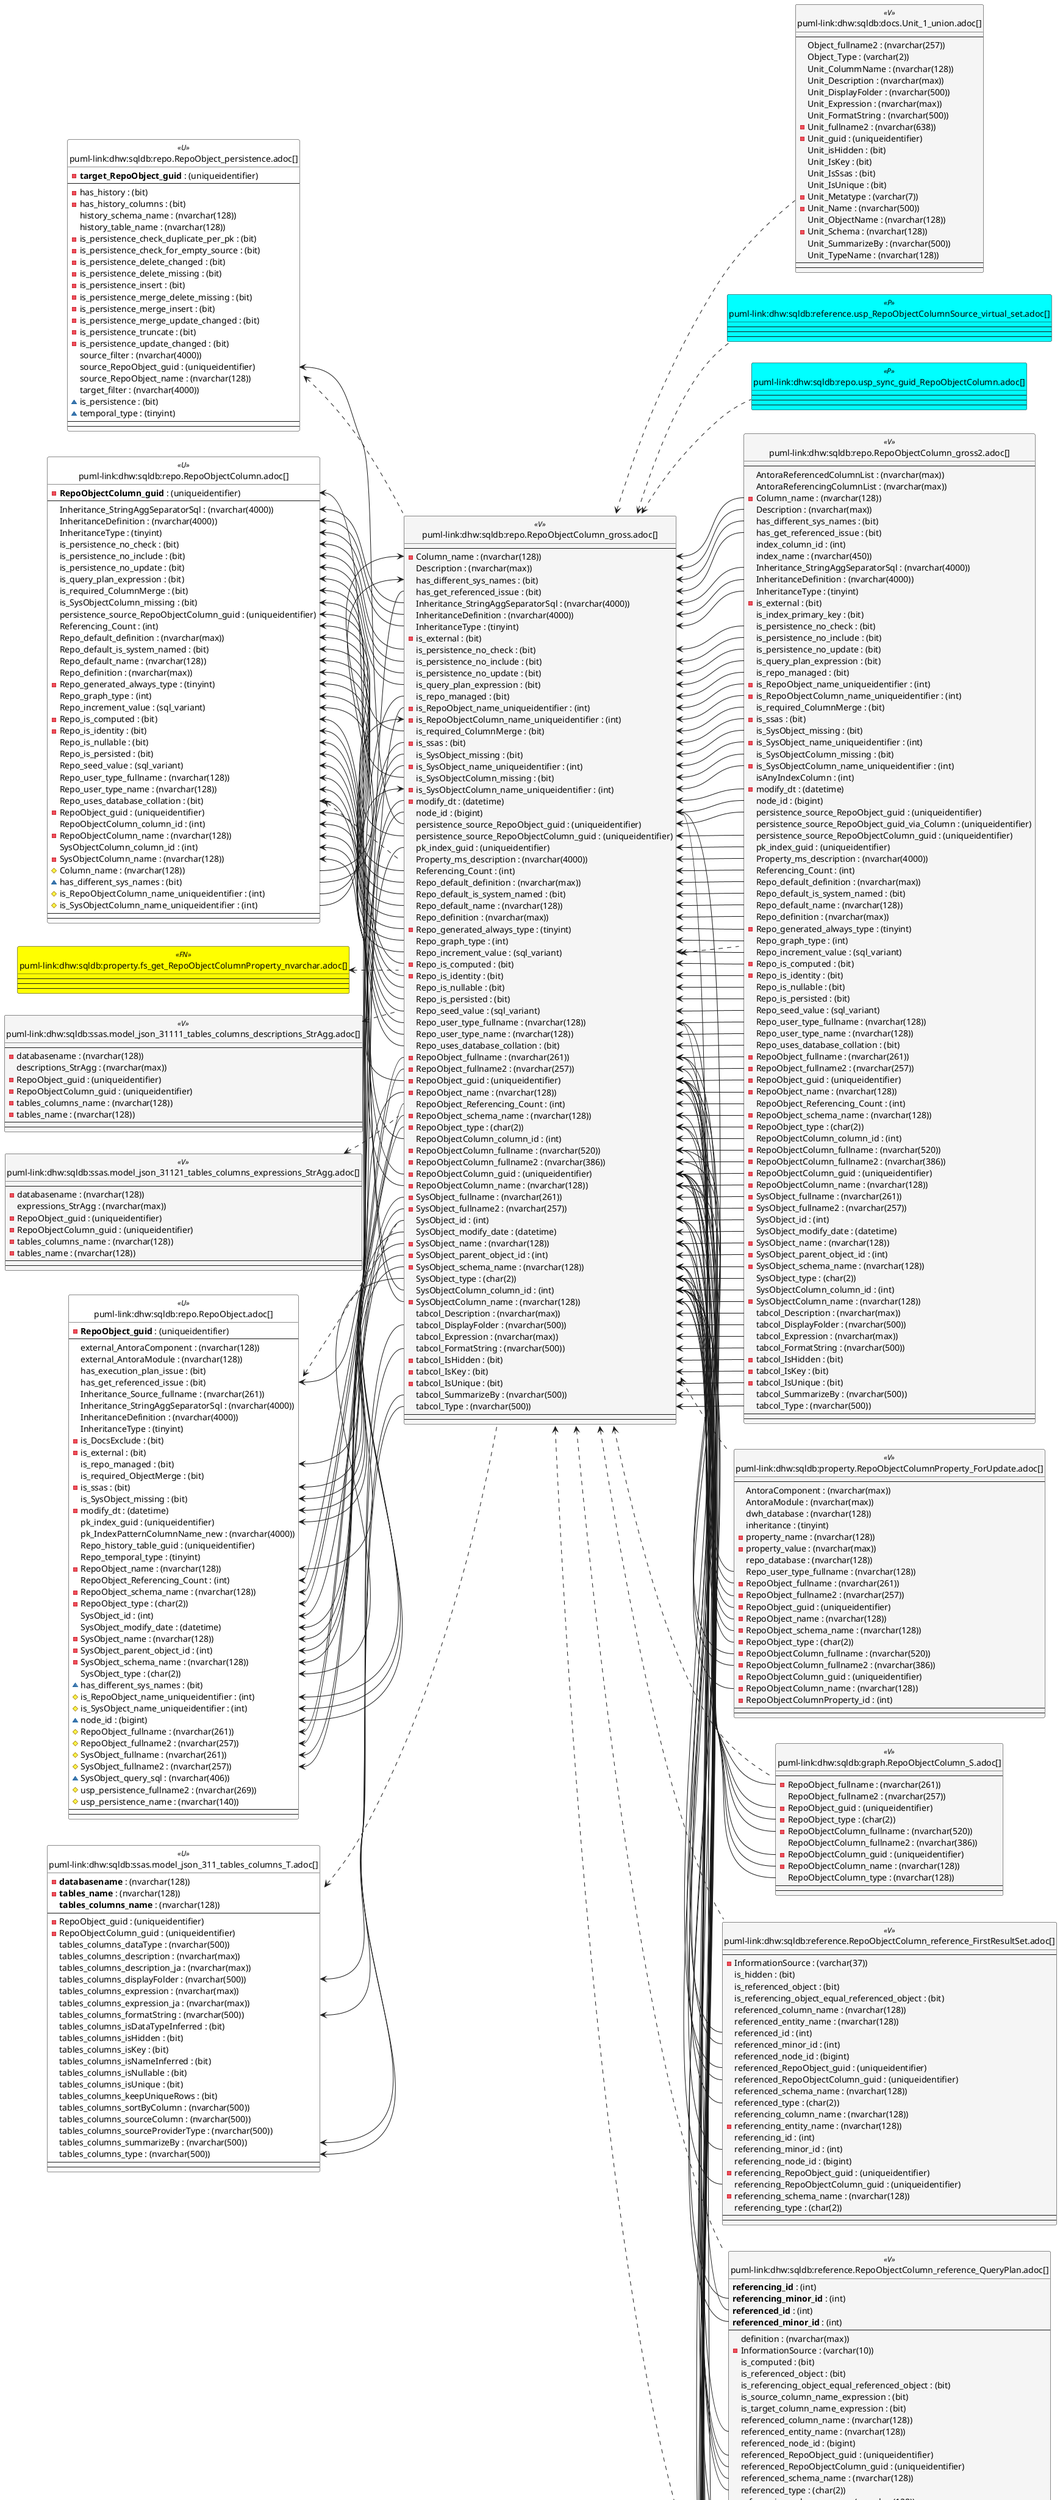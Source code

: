 @startuml
left to right direction
'top to bottom direction
hide circle
'avoide "." issues:
set namespaceSeparator none


skinparam class {
  BackgroundColor White
  BackgroundColor<<FN>> Yellow
  BackgroundColor<<FS>> Yellow
  BackgroundColor<<FT>> LightGray
  BackgroundColor<<IF>> Yellow
  BackgroundColor<<IS>> Yellow
  BackgroundColor<<P>> Aqua
  BackgroundColor<<PC>> Aqua
  BackgroundColor<<SN>> Yellow
  BackgroundColor<<SO>> SlateBlue
  BackgroundColor<<TF>> LightGray
  BackgroundColor<<TR>> Tomato
  BackgroundColor<<U>> White
  BackgroundColor<<V>> WhiteSmoke
  BackgroundColor<<X>> Aqua
  BackgroundColor<<external>> AliceBlue
}


entity "puml-link:dhw:sqldb:docs.Unit_1_union.adoc[]" as docs.Unit_1_union << V >> {
  --
  Object_fullname2 : (nvarchar(257))
  Object_Type : (varchar(2))
  Unit_ColummName : (nvarchar(128))
  Unit_Description : (nvarchar(max))
  Unit_DisplayFolder : (nvarchar(500))
  Unit_Expression : (nvarchar(max))
  Unit_FormatString : (nvarchar(500))
  - Unit_fullname2 : (nvarchar(638))
  - Unit_guid : (uniqueidentifier)
  Unit_isHidden : (bit)
  Unit_IsKey : (bit)
  Unit_IsSsas : (bit)
  Unit_IsUnique : (bit)
  - Unit_Metatype : (varchar(7))
  - Unit_Name : (nvarchar(500))
  Unit_ObjectName : (nvarchar(128))
  - Unit_Schema : (nvarchar(128))
  Unit_SummarizeBy : (nvarchar(500))
  Unit_TypeName : (nvarchar(128))
  --
  --
}

entity "puml-link:dhw:sqldb:graph.RepoObjectColumn_S.adoc[]" as graph.RepoObjectColumn_S << V >> {
  --
  - RepoObject_fullname : (nvarchar(261))
  RepoObject_fullname2 : (nvarchar(257))
  - RepoObject_guid : (uniqueidentifier)
  - RepoObject_type : (char(2))
  - RepoObjectColumn_fullname : (nvarchar(520))
  RepoObjectColumn_fullname2 : (nvarchar(386))
  - RepoObjectColumn_guid : (uniqueidentifier)
  - RepoObjectColumn_name : (nvarchar(128))
  RepoObjectColumn_type : (nvarchar(128))
  --
  --
}

entity "puml-link:dhw:sqldb:property.fs_get_RepoObjectColumnProperty_nvarchar.adoc[]" as property.fs_get_RepoObjectColumnProperty_nvarchar << FN >> {
  --
  --
  --
}

entity "puml-link:dhw:sqldb:property.RepoObjectColumnProperty_ForUpdate.adoc[]" as property.RepoObjectColumnProperty_ForUpdate << V >> {
  --
  AntoraComponent : (nvarchar(max))
  AntoraModule : (nvarchar(max))
  dwh_database : (nvarchar(128))
  inheritance : (tinyint)
  - property_name : (nvarchar(128))
  - property_value : (nvarchar(max))
  repo_database : (nvarchar(128))
  Repo_user_type_fullname : (nvarchar(128))
  - RepoObject_fullname : (nvarchar(261))
  - RepoObject_fullname2 : (nvarchar(257))
  - RepoObject_guid : (uniqueidentifier)
  - RepoObject_name : (nvarchar(128))
  - RepoObject_schema_name : (nvarchar(128))
  - RepoObject_type : (char(2))
  - RepoObjectColumn_fullname : (nvarchar(520))
  - RepoObjectColumn_fullname2 : (nvarchar(386))
  - RepoObjectColumn_guid : (uniqueidentifier)
  - RepoObjectColumn_name : (nvarchar(128))
  - RepoObjectColumnProperty_id : (int)
  --
  --
}

entity "puml-link:dhw:sqldb:reference.RepoObjectColumn_reference_FirstResultSet.adoc[]" as reference.RepoObjectColumn_reference_FirstResultSet << V >> {
  --
  - InformationSource : (varchar(37))
  is_hidden : (bit)
  is_referenced_object : (bit)
  is_referencing_object_equal_referenced_object : (bit)
  referenced_column_name : (nvarchar(128))
  referenced_entity_name : (nvarchar(128))
  referenced_id : (int)
  referenced_minor_id : (int)
  referenced_node_id : (bigint)
  referenced_RepoObject_guid : (uniqueidentifier)
  referenced_RepoObjectColumn_guid : (uniqueidentifier)
  referenced_schema_name : (nvarchar(128))
  referenced_type : (char(2))
  referencing_column_name : (nvarchar(128))
  - referencing_entity_name : (nvarchar(128))
  referencing_id : (int)
  referencing_minor_id : (int)
  referencing_node_id : (bigint)
  - referencing_RepoObject_guid : (uniqueidentifier)
  referencing_RepoObjectColumn_guid : (uniqueidentifier)
  - referencing_schema_name : (nvarchar(128))
  referencing_type : (char(2))
  --
  --
}

entity "puml-link:dhw:sqldb:reference.RepoObjectColumn_reference_QueryPlan.adoc[]" as reference.RepoObjectColumn_reference_QueryPlan << V >> {
  **referencing_id** : (int)
  **referencing_minor_id** : (int)
  **referenced_id** : (int)
  **referenced_minor_id** : (int)
  --
  definition : (nvarchar(max))
  - InformationSource : (varchar(10))
  is_computed : (bit)
  is_referenced_object : (bit)
  is_referencing_object_equal_referenced_object : (bit)
  is_source_column_name_expression : (bit)
  is_target_column_name_expression : (bit)
  referenced_column_name : (nvarchar(128))
  referenced_entity_name : (nvarchar(128))
  referenced_node_id : (bigint)
  referenced_RepoObject_guid : (uniqueidentifier)
  referenced_RepoObjectColumn_guid : (uniqueidentifier)
  referenced_schema_name : (nvarchar(128))
  referenced_type : (char(2))
  referencing_column_name : (nvarchar(128))
  - referencing_entity_name : (nvarchar(128))
  referencing_node_id : (bigint)
  - referencing_RepoObject_guid : (uniqueidentifier)
  referencing_RepoObjectColumn_guid : (uniqueidentifier)
  - referencing_schema_name : (nvarchar(128))
  referencing_type : (char(2))
  source_schema_name_quoted : (nvarchar(128))
  source_table_name_quoted : (nvarchar(128))
  --
  --
}

entity "puml-link:dhw:sqldb:reference.RepoObjectColumn_reference_virtual.adoc[]" as reference.RepoObjectColumn_reference_virtual << V >> {
  --
  definition : (nvarchar(max))
  - InformationSource : (varchar(34))
  is_computed : (bit)
  is_referenced_object : (bit)
  is_referencing_object_equal_referenced_object : (bit)
  - referenced_column_name : (nvarchar(128))
  - referenced_entity_name : (nvarchar(128))
  referenced_id : (int)
  referenced_minor_id : (int)
  referenced_node_id : (bigint)
  - referenced_RepoObject_guid : (uniqueidentifier)
  - referenced_RepoObjectColumn_guid : (uniqueidentifier)
  - referenced_schema_name : (nvarchar(128))
  referenced_type : (char(2))
  - referencing_column_name : (nvarchar(128))
  - referencing_entity_name : (nvarchar(128))
  referencing_id : (int)
  referencing_minor_id : (int)
  referencing_node_id : (bigint)
  - referencing_RepoObject_guid : (uniqueidentifier)
  - referencing_RepoObjectColumn_guid : (uniqueidentifier)
  - referencing_schema_name : (nvarchar(128))
  referencing_type : (char(2))
  --
  --
}

entity "puml-link:dhw:sqldb:reference.usp_RepoObjectColumnSource_virtual_set.adoc[]" as reference.usp_RepoObjectColumnSource_virtual_set << P >> {
  --
  --
  --
}

entity "puml-link:dhw:sqldb:repo.RepoObject.adoc[]" as repo.RepoObject << U >> {
  - **RepoObject_guid** : (uniqueidentifier)
  --
  external_AntoraComponent : (nvarchar(128))
  external_AntoraModule : (nvarchar(128))
  has_execution_plan_issue : (bit)
  has_get_referenced_issue : (bit)
  Inheritance_Source_fullname : (nvarchar(261))
  Inheritance_StringAggSeparatorSql : (nvarchar(4000))
  InheritanceDefinition : (nvarchar(4000))
  InheritanceType : (tinyint)
  - is_DocsExclude : (bit)
  - is_external : (bit)
  is_repo_managed : (bit)
  is_required_ObjectMerge : (bit)
  - is_ssas : (bit)
  is_SysObject_missing : (bit)
  - modify_dt : (datetime)
  pk_index_guid : (uniqueidentifier)
  pk_IndexPatternColumnName_new : (nvarchar(4000))
  Repo_history_table_guid : (uniqueidentifier)
  Repo_temporal_type : (tinyint)
  - RepoObject_name : (nvarchar(128))
  RepoObject_Referencing_Count : (int)
  - RepoObject_schema_name : (nvarchar(128))
  - RepoObject_type : (char(2))
  SysObject_id : (int)
  SysObject_modify_date : (datetime)
  - SysObject_name : (nvarchar(128))
  - SysObject_parent_object_id : (int)
  - SysObject_schema_name : (nvarchar(128))
  SysObject_type : (char(2))
  ~ has_different_sys_names : (bit)
  # is_RepoObject_name_uniqueidentifier : (int)
  # is_SysObject_name_uniqueidentifier : (int)
  ~ node_id : (bigint)
  # RepoObject_fullname : (nvarchar(261))
  # RepoObject_fullname2 : (nvarchar(257))
  # SysObject_fullname : (nvarchar(261))
  # SysObject_fullname2 : (nvarchar(257))
  ~ SysObject_query_sql : (nvarchar(406))
  # usp_persistence_fullname2 : (nvarchar(269))
  # usp_persistence_name : (nvarchar(140))
  --
  --
}

entity "puml-link:dhw:sqldb:repo.RepoObject_persistence.adoc[]" as repo.RepoObject_persistence << U >> {
  - **target_RepoObject_guid** : (uniqueidentifier)
  --
  - has_history : (bit)
  - has_history_columns : (bit)
  history_schema_name : (nvarchar(128))
  history_table_name : (nvarchar(128))
  - is_persistence_check_duplicate_per_pk : (bit)
  - is_persistence_check_for_empty_source : (bit)
  - is_persistence_delete_changed : (bit)
  - is_persistence_delete_missing : (bit)
  - is_persistence_insert : (bit)
  - is_persistence_merge_delete_missing : (bit)
  - is_persistence_merge_insert : (bit)
  - is_persistence_merge_update_changed : (bit)
  - is_persistence_truncate : (bit)
  - is_persistence_update_changed : (bit)
  source_filter : (nvarchar(4000))
  source_RepoObject_guid : (uniqueidentifier)
  source_RepoObject_name : (nvarchar(128))
  target_filter : (nvarchar(4000))
  ~ is_persistence : (bit)
  ~ temporal_type : (tinyint)
  --
  --
}

entity "puml-link:dhw:sqldb:repo.RepoObjectColumn.adoc[]" as repo.RepoObjectColumn << U >> {
  - **RepoObjectColumn_guid** : (uniqueidentifier)
  --
  Inheritance_StringAggSeparatorSql : (nvarchar(4000))
  InheritanceDefinition : (nvarchar(4000))
  InheritanceType : (tinyint)
  is_persistence_no_check : (bit)
  is_persistence_no_include : (bit)
  is_persistence_no_update : (bit)
  is_query_plan_expression : (bit)
  is_required_ColumnMerge : (bit)
  is_SysObjectColumn_missing : (bit)
  persistence_source_RepoObjectColumn_guid : (uniqueidentifier)
  Referencing_Count : (int)
  Repo_default_definition : (nvarchar(max))
  Repo_default_is_system_named : (bit)
  Repo_default_name : (nvarchar(128))
  Repo_definition : (nvarchar(max))
  - Repo_generated_always_type : (tinyint)
  Repo_graph_type : (int)
  Repo_increment_value : (sql_variant)
  - Repo_is_computed : (bit)
  - Repo_is_identity : (bit)
  Repo_is_nullable : (bit)
  Repo_is_persisted : (bit)
  Repo_seed_value : (sql_variant)
  Repo_user_type_fullname : (nvarchar(128))
  Repo_user_type_name : (nvarchar(128))
  Repo_uses_database_collation : (bit)
  - RepoObject_guid : (uniqueidentifier)
  RepoObjectColumn_column_id : (int)
  - RepoObjectColumn_name : (nvarchar(128))
  SysObjectColumn_column_id : (int)
  - SysObjectColumn_name : (nvarchar(128))
  # Column_name : (nvarchar(128))
  ~ has_different_sys_names : (bit)
  # is_RepoObjectColumn_name_uniqueidentifier : (int)
  # is_SysObjectColumn_name_uniqueidentifier : (int)
  --
  --
}

entity "puml-link:dhw:sqldb:repo.RepoObjectColumn_gross.adoc[]" as repo.RepoObjectColumn_gross << V >> {
  --
  - Column_name : (nvarchar(128))
  Description : (nvarchar(max))
  has_different_sys_names : (bit)
  has_get_referenced_issue : (bit)
  Inheritance_StringAggSeparatorSql : (nvarchar(4000))
  InheritanceDefinition : (nvarchar(4000))
  InheritanceType : (tinyint)
  - is_external : (bit)
  is_persistence_no_check : (bit)
  is_persistence_no_include : (bit)
  is_persistence_no_update : (bit)
  is_query_plan_expression : (bit)
  is_repo_managed : (bit)
  - is_RepoObject_name_uniqueidentifier : (int)
  - is_RepoObjectColumn_name_uniqueidentifier : (int)
  is_required_ColumnMerge : (bit)
  - is_ssas : (bit)
  is_SysObject_missing : (bit)
  - is_SysObject_name_uniqueidentifier : (int)
  is_SysObjectColumn_missing : (bit)
  - is_SysObjectColumn_name_uniqueidentifier : (int)
  - modify_dt : (datetime)
  node_id : (bigint)
  persistence_source_RepoObject_guid : (uniqueidentifier)
  persistence_source_RepoObjectColumn_guid : (uniqueidentifier)
  pk_index_guid : (uniqueidentifier)
  Property_ms_description : (nvarchar(4000))
  Referencing_Count : (int)
  Repo_default_definition : (nvarchar(max))
  Repo_default_is_system_named : (bit)
  Repo_default_name : (nvarchar(128))
  Repo_definition : (nvarchar(max))
  - Repo_generated_always_type : (tinyint)
  Repo_graph_type : (int)
  Repo_increment_value : (sql_variant)
  - Repo_is_computed : (bit)
  - Repo_is_identity : (bit)
  Repo_is_nullable : (bit)
  Repo_is_persisted : (bit)
  Repo_seed_value : (sql_variant)
  Repo_user_type_fullname : (nvarchar(128))
  Repo_user_type_name : (nvarchar(128))
  Repo_uses_database_collation : (bit)
  - RepoObject_fullname : (nvarchar(261))
  - RepoObject_fullname2 : (nvarchar(257))
  - RepoObject_guid : (uniqueidentifier)
  - RepoObject_name : (nvarchar(128))
  RepoObject_Referencing_Count : (int)
  - RepoObject_schema_name : (nvarchar(128))
  - RepoObject_type : (char(2))
  RepoObjectColumn_column_id : (int)
  - RepoObjectColumn_fullname : (nvarchar(520))
  - RepoObjectColumn_fullname2 : (nvarchar(386))
  - RepoObjectColumn_guid : (uniqueidentifier)
  - RepoObjectColumn_name : (nvarchar(128))
  - SysObject_fullname : (nvarchar(261))
  - SysObject_fullname2 : (nvarchar(257))
  SysObject_id : (int)
  SysObject_modify_date : (datetime)
  - SysObject_name : (nvarchar(128))
  - SysObject_parent_object_id : (int)
  - SysObject_schema_name : (nvarchar(128))
  SysObject_type : (char(2))
  SysObjectColumn_column_id : (int)
  - SysObjectColumn_name : (nvarchar(128))
  tabcol_Description : (nvarchar(max))
  tabcol_DisplayFolder : (nvarchar(500))
  tabcol_Expression : (nvarchar(max))
  tabcol_FormatString : (nvarchar(500))
  - tabcol_IsHidden : (bit)
  - tabcol_IsKey : (bit)
  - tabcol_IsUnique : (bit)
  tabcol_SummarizeBy : (nvarchar(500))
  tabcol_Type : (nvarchar(500))
  --
  --
}

entity "puml-link:dhw:sqldb:repo.RepoObjectColumn_gross2.adoc[]" as repo.RepoObjectColumn_gross2 << V >> {
  --
  AntoraReferencedColumnList : (nvarchar(max))
  AntoraReferencingColumnList : (nvarchar(max))
  - Column_name : (nvarchar(128))
  Description : (nvarchar(max))
  has_different_sys_names : (bit)
  has_get_referenced_issue : (bit)
  index_column_id : (int)
  index_name : (nvarchar(450))
  Inheritance_StringAggSeparatorSql : (nvarchar(4000))
  InheritanceDefinition : (nvarchar(4000))
  InheritanceType : (tinyint)
  - is_external : (bit)
  is_index_primary_key : (bit)
  is_persistence_no_check : (bit)
  is_persistence_no_include : (bit)
  is_persistence_no_update : (bit)
  is_query_plan_expression : (bit)
  is_repo_managed : (bit)
  - is_RepoObject_name_uniqueidentifier : (int)
  - is_RepoObjectColumn_name_uniqueidentifier : (int)
  is_required_ColumnMerge : (bit)
  - is_ssas : (bit)
  is_SysObject_missing : (bit)
  - is_SysObject_name_uniqueidentifier : (int)
  is_SysObjectColumn_missing : (bit)
  - is_SysObjectColumn_name_uniqueidentifier : (int)
  isAnyIndexColumn : (int)
  - modify_dt : (datetime)
  node_id : (bigint)
  persistence_source_RepoObject_guid : (uniqueidentifier)
  persistence_source_RepoObject_guid_via_Column : (uniqueidentifier)
  persistence_source_RepoObjectColumn_guid : (uniqueidentifier)
  pk_index_guid : (uniqueidentifier)
  Property_ms_description : (nvarchar(4000))
  Referencing_Count : (int)
  Repo_default_definition : (nvarchar(max))
  Repo_default_is_system_named : (bit)
  Repo_default_name : (nvarchar(128))
  Repo_definition : (nvarchar(max))
  - Repo_generated_always_type : (tinyint)
  Repo_graph_type : (int)
  Repo_increment_value : (sql_variant)
  - Repo_is_computed : (bit)
  - Repo_is_identity : (bit)
  Repo_is_nullable : (bit)
  Repo_is_persisted : (bit)
  Repo_seed_value : (sql_variant)
  Repo_user_type_fullname : (nvarchar(128))
  Repo_user_type_name : (nvarchar(128))
  Repo_uses_database_collation : (bit)
  - RepoObject_fullname : (nvarchar(261))
  - RepoObject_fullname2 : (nvarchar(257))
  - RepoObject_guid : (uniqueidentifier)
  - RepoObject_name : (nvarchar(128))
  RepoObject_Referencing_Count : (int)
  - RepoObject_schema_name : (nvarchar(128))
  - RepoObject_type : (char(2))
  RepoObjectColumn_column_id : (int)
  - RepoObjectColumn_fullname : (nvarchar(520))
  - RepoObjectColumn_fullname2 : (nvarchar(386))
  - RepoObjectColumn_guid : (uniqueidentifier)
  - RepoObjectColumn_name : (nvarchar(128))
  - SysObject_fullname : (nvarchar(261))
  - SysObject_fullname2 : (nvarchar(257))
  SysObject_id : (int)
  SysObject_modify_date : (datetime)
  - SysObject_name : (nvarchar(128))
  - SysObject_parent_object_id : (int)
  - SysObject_schema_name : (nvarchar(128))
  SysObject_type : (char(2))
  SysObjectColumn_column_id : (int)
  - SysObjectColumn_name : (nvarchar(128))
  tabcol_Description : (nvarchar(max))
  tabcol_DisplayFolder : (nvarchar(500))
  tabcol_Expression : (nvarchar(max))
  tabcol_FormatString : (nvarchar(500))
  - tabcol_IsHidden : (bit)
  - tabcol_IsKey : (bit)
  - tabcol_IsUnique : (bit)
  tabcol_SummarizeBy : (nvarchar(500))
  tabcol_Type : (nvarchar(500))
  --
  --
}

entity "puml-link:dhw:sqldb:repo.usp_sync_guid_RepoObjectColumn.adoc[]" as repo.usp_sync_guid_RepoObjectColumn << P >> {
  --
  --
  --
}

entity "puml-link:dhw:sqldb:ssas.model_json_311_tables_columns_T.adoc[]" as ssas.model_json_311_tables_columns_T << U >> {
  - **databasename** : (nvarchar(128))
  - **tables_name** : (nvarchar(128))
  **tables_columns_name** : (nvarchar(128))
  --
  - RepoObject_guid : (uniqueidentifier)
  - RepoObjectColumn_guid : (uniqueidentifier)
  tables_columns_dataType : (nvarchar(500))
  tables_columns_description : (nvarchar(max))
  tables_columns_description_ja : (nvarchar(max))
  tables_columns_displayFolder : (nvarchar(500))
  tables_columns_expression : (nvarchar(max))
  tables_columns_expression_ja : (nvarchar(max))
  tables_columns_formatString : (nvarchar(500))
  tables_columns_isDataTypeInferred : (bit)
  tables_columns_isHidden : (bit)
  tables_columns_isKey : (bit)
  tables_columns_isNameInferred : (bit)
  tables_columns_isNullable : (bit)
  tables_columns_isUnique : (bit)
  tables_columns_keepUniqueRows : (bit)
  tables_columns_sortByColumn : (nvarchar(500))
  tables_columns_sourceColumn : (nvarchar(500))
  tables_columns_sourceProviderType : (nvarchar(500))
  tables_columns_summarizeBy : (nvarchar(500))
  tables_columns_type : (nvarchar(500))
  --
  --
}

entity "puml-link:dhw:sqldb:ssas.model_json_31111_tables_columns_descriptions_StrAgg.adoc[]" as ssas.model_json_31111_tables_columns_descriptions_StrAgg << V >> {
  --
  - databasename : (nvarchar(128))
  descriptions_StrAgg : (nvarchar(max))
  - RepoObject_guid : (uniqueidentifier)
  - RepoObjectColumn_guid : (uniqueidentifier)
  - tables_columns_name : (nvarchar(128))
  - tables_name : (nvarchar(128))
  --
  --
}

entity "puml-link:dhw:sqldb:ssas.model_json_31121_tables_columns_expressions_StrAgg.adoc[]" as ssas.model_json_31121_tables_columns_expressions_StrAgg << V >> {
  --
  - databasename : (nvarchar(128))
  expressions_StrAgg : (nvarchar(max))
  - RepoObject_guid : (uniqueidentifier)
  - RepoObjectColumn_guid : (uniqueidentifier)
  - tables_columns_name : (nvarchar(128))
  - tables_name : (nvarchar(128))
  --
  --
}

property.fs_get_RepoObjectColumnProperty_nvarchar <.. repo.RepoObjectColumn_gross
repo.RepoObject <.. repo.RepoObjectColumn_gross
repo.RepoObject_persistence <.. repo.RepoObjectColumn_gross
repo.RepoObjectColumn <.. repo.RepoObjectColumn_gross
repo.RepoObjectColumn_gross <.. reference.RepoObjectColumn_reference_FirstResultSet
repo.RepoObjectColumn_gross <.. reference.RepoObjectColumn_reference_QueryPlan
repo.RepoObjectColumn_gross <.. repo.usp_sync_guid_RepoObjectColumn
repo.RepoObjectColumn_gross <.. graph.RepoObjectColumn_S
repo.RepoObjectColumn_gross <.. property.RepoObjectColumnProperty_ForUpdate
repo.RepoObjectColumn_gross <.. reference.RepoObjectColumn_reference_virtual
repo.RepoObjectColumn_gross <.. reference.usp_RepoObjectColumnSource_virtual_set
repo.RepoObjectColumn_gross <.. repo.RepoObjectColumn_gross2
repo.RepoObjectColumn_gross <.. docs.Unit_1_union
ssas.model_json_311_tables_columns_T <.. repo.RepoObjectColumn_gross
ssas.model_json_31111_tables_columns_descriptions_StrAgg <.. repo.RepoObjectColumn_gross
ssas.model_json_31121_tables_columns_expressions_StrAgg <.. repo.RepoObjectColumn_gross
"repo.RepoObject::has_get_referenced_issue" <-- "repo.RepoObjectColumn_gross::has_get_referenced_issue"
"repo.RepoObject::is_repo_managed" <-- "repo.RepoObjectColumn_gross::is_repo_managed"
"repo.RepoObject::is_RepoObject_name_uniqueidentifier" <-- "repo.RepoObjectColumn_gross::is_RepoObject_name_uniqueidentifier"
"repo.RepoObject::is_ssas" <-- "repo.RepoObjectColumn_gross::is_ssas"
"repo.RepoObject::is_SysObject_missing" <-- "repo.RepoObjectColumn_gross::is_SysObject_missing"
"repo.RepoObject::is_SysObject_name_uniqueidentifier" <-- "repo.RepoObjectColumn_gross::is_SysObject_name_uniqueidentifier"
"repo.RepoObject::modify_dt" <-- "repo.RepoObjectColumn_gross::modify_dt"
"repo.RepoObject::node_id" <-- "repo.RepoObjectColumn_gross::node_id"
"repo.RepoObject::pk_index_guid" <-- "repo.RepoObjectColumn_gross::pk_index_guid"
"repo.RepoObject::RepoObject_fullname" <-- "repo.RepoObjectColumn_gross::RepoObject_fullname"
"repo.RepoObject::RepoObject_fullname2" <-- "repo.RepoObjectColumn_gross::RepoObject_fullname2"
"repo.RepoObject::RepoObject_name" <-- "repo.RepoObjectColumn_gross::RepoObject_name"
"repo.RepoObject::RepoObject_Referencing_Count" <-- "repo.RepoObjectColumn_gross::RepoObject_Referencing_Count"
"repo.RepoObject::RepoObject_schema_name" <-- "repo.RepoObjectColumn_gross::RepoObject_schema_name"
"repo.RepoObject::RepoObject_type" <-- "repo.RepoObjectColumn_gross::RepoObject_type"
"repo.RepoObject::SysObject_fullname" <-- "repo.RepoObjectColumn_gross::SysObject_fullname"
"repo.RepoObject::SysObject_fullname2" <-- "repo.RepoObjectColumn_gross::SysObject_fullname2"
"repo.RepoObject::SysObject_id" <-- "repo.RepoObjectColumn_gross::SysObject_id"
"repo.RepoObject::SysObject_modify_date" <-- "repo.RepoObjectColumn_gross::SysObject_modify_date"
"repo.RepoObject::SysObject_name" <-- "repo.RepoObjectColumn_gross::SysObject_name"
"repo.RepoObject::SysObject_parent_object_id" <-- "repo.RepoObjectColumn_gross::SysObject_parent_object_id"
"repo.RepoObject::SysObject_schema_name" <-- "repo.RepoObjectColumn_gross::SysObject_schema_name"
"repo.RepoObject::SysObject_type" <-- "repo.RepoObjectColumn_gross::SysObject_type"
"repo.RepoObject_persistence::source_RepoObject_guid" <-- "repo.RepoObjectColumn_gross::persistence_source_RepoObject_guid"
"repo.RepoObjectColumn::Column_name" <-- "repo.RepoObjectColumn_gross::Column_name"
"repo.RepoObjectColumn::has_different_sys_names" <-- "repo.RepoObjectColumn_gross::has_different_sys_names"
"repo.RepoObjectColumn::Inheritance_StringAggSeparatorSql" <-- "repo.RepoObjectColumn_gross::Inheritance_StringAggSeparatorSql"
"repo.RepoObjectColumn::InheritanceDefinition" <-- "repo.RepoObjectColumn_gross::InheritanceDefinition"
"repo.RepoObjectColumn::InheritanceType" <-- "repo.RepoObjectColumn_gross::InheritanceType"
"repo.RepoObjectColumn::is_persistence_no_check" <-- "repo.RepoObjectColumn_gross::is_persistence_no_check"
"repo.RepoObjectColumn::is_persistence_no_include" <-- "repo.RepoObjectColumn_gross::is_persistence_no_include"
"repo.RepoObjectColumn::is_persistence_no_update" <-- "repo.RepoObjectColumn_gross::is_persistence_no_update"
"repo.RepoObjectColumn::is_query_plan_expression" <-- "repo.RepoObjectColumn_gross::is_query_plan_expression"
"repo.RepoObjectColumn::is_RepoObjectColumn_name_uniqueidentifier" <-- "repo.RepoObjectColumn_gross::is_RepoObjectColumn_name_uniqueidentifier"
"repo.RepoObjectColumn::is_required_ColumnMerge" <-- "repo.RepoObjectColumn_gross::is_required_ColumnMerge"
"repo.RepoObjectColumn::is_SysObjectColumn_missing" <-- "repo.RepoObjectColumn_gross::is_SysObjectColumn_missing"
"repo.RepoObjectColumn::is_SysObjectColumn_name_uniqueidentifier" <-- "repo.RepoObjectColumn_gross::is_SysObjectColumn_name_uniqueidentifier"
"repo.RepoObjectColumn::persistence_source_RepoObjectColumn_guid" <-- "repo.RepoObjectColumn_gross::persistence_source_RepoObjectColumn_guid"
"repo.RepoObjectColumn::Referencing_Count" <-- "repo.RepoObjectColumn_gross::Referencing_Count"
"repo.RepoObjectColumn::Repo_default_definition" <-- "repo.RepoObjectColumn_gross::Repo_default_definition"
"repo.RepoObjectColumn::Repo_default_is_system_named" <-- "repo.RepoObjectColumn_gross::Repo_default_is_system_named"
"repo.RepoObjectColumn::Repo_default_name" <-- "repo.RepoObjectColumn_gross::Repo_default_name"
"repo.RepoObjectColumn::Repo_definition" <-- "repo.RepoObjectColumn_gross::Repo_definition"
"repo.RepoObjectColumn::Repo_generated_always_type" <-- "repo.RepoObjectColumn_gross::Repo_generated_always_type"
"repo.RepoObjectColumn::Repo_graph_type" <-- "repo.RepoObjectColumn_gross::Repo_graph_type"
"repo.RepoObjectColumn::Repo_increment_value" <-- "repo.RepoObjectColumn_gross::Repo_increment_value"
"repo.RepoObjectColumn::Repo_is_computed" <-- "repo.RepoObjectColumn_gross::Repo_is_computed"
"repo.RepoObjectColumn::Repo_is_identity" <-- "repo.RepoObjectColumn_gross::Repo_is_identity"
"repo.RepoObjectColumn::Repo_is_nullable" <-- "repo.RepoObjectColumn_gross::Repo_is_nullable"
"repo.RepoObjectColumn::Repo_is_persisted" <-- "repo.RepoObjectColumn_gross::Repo_is_persisted"
"repo.RepoObjectColumn::Repo_seed_value" <-- "repo.RepoObjectColumn_gross::Repo_seed_value"
"repo.RepoObjectColumn::Repo_user_type_fullname" <-- "repo.RepoObjectColumn_gross::Repo_user_type_fullname"
"repo.RepoObjectColumn::Repo_user_type_name" <-- "repo.RepoObjectColumn_gross::Repo_user_type_name"
"repo.RepoObjectColumn::Repo_uses_database_collation" <-- "repo.RepoObjectColumn_gross::Repo_uses_database_collation"
"repo.RepoObjectColumn::RepoObject_guid" <-- "repo.RepoObjectColumn_gross::RepoObject_guid"
"repo.RepoObjectColumn::RepoObjectColumn_column_id" <-- "repo.RepoObjectColumn_gross::RepoObjectColumn_column_id"
"repo.RepoObjectColumn::RepoObjectColumn_guid" <-- "repo.RepoObjectColumn_gross::RepoObjectColumn_guid"
"repo.RepoObjectColumn::RepoObjectColumn_name" <-- "repo.RepoObjectColumn_gross::RepoObjectColumn_name"
"repo.RepoObjectColumn::SysObjectColumn_column_id" <-- "repo.RepoObjectColumn_gross::SysObjectColumn_column_id"
"repo.RepoObjectColumn::SysObjectColumn_name" <-- "repo.RepoObjectColumn_gross::SysObjectColumn_name"
"repo.RepoObjectColumn_gross::Column_name" <-- "repo.RepoObjectColumn_gross2::Column_name"
"repo.RepoObjectColumn_gross::Description" <-- "repo.RepoObjectColumn_gross2::Description"
"repo.RepoObjectColumn_gross::has_different_sys_names" <-- "repo.RepoObjectColumn_gross2::has_different_sys_names"
"repo.RepoObjectColumn_gross::has_get_referenced_issue" <-- "repo.RepoObjectColumn_gross2::has_get_referenced_issue"
"repo.RepoObjectColumn_gross::Inheritance_StringAggSeparatorSql" <-- "repo.RepoObjectColumn_gross2::Inheritance_StringAggSeparatorSql"
"repo.RepoObjectColumn_gross::InheritanceDefinition" <-- "repo.RepoObjectColumn_gross2::InheritanceDefinition"
"repo.RepoObjectColumn_gross::InheritanceType" <-- "repo.RepoObjectColumn_gross2::InheritanceType"
"repo.RepoObjectColumn_gross::is_persistence_no_check" <-- "repo.RepoObjectColumn_gross2::is_persistence_no_check"
"repo.RepoObjectColumn_gross::is_persistence_no_include" <-- "repo.RepoObjectColumn_gross2::is_persistence_no_include"
"repo.RepoObjectColumn_gross::is_persistence_no_update" <-- "repo.RepoObjectColumn_gross2::is_persistence_no_update"
"repo.RepoObjectColumn_gross::is_query_plan_expression" <-- "repo.RepoObjectColumn_gross2::is_query_plan_expression"
"repo.RepoObjectColumn_gross::is_repo_managed" <-- "repo.RepoObjectColumn_gross2::is_repo_managed"
"repo.RepoObjectColumn_gross::is_RepoObject_name_uniqueidentifier" <-- "repo.RepoObjectColumn_gross2::is_RepoObject_name_uniqueidentifier"
"repo.RepoObjectColumn_gross::is_RepoObjectColumn_name_uniqueidentifier" <-- "repo.RepoObjectColumn_gross2::is_RepoObjectColumn_name_uniqueidentifier"
"repo.RepoObjectColumn_gross::is_required_ColumnMerge" <-- "repo.RepoObjectColumn_gross2::is_required_ColumnMerge"
"repo.RepoObjectColumn_gross::is_ssas" <-- "repo.RepoObjectColumn_gross2::is_ssas"
"repo.RepoObjectColumn_gross::is_SysObject_missing" <-- "repo.RepoObjectColumn_gross2::is_SysObject_missing"
"repo.RepoObjectColumn_gross::is_SysObject_name_uniqueidentifier" <-- "repo.RepoObjectColumn_gross2::is_SysObject_name_uniqueidentifier"
"repo.RepoObjectColumn_gross::is_SysObjectColumn_missing" <-- "repo.RepoObjectColumn_gross2::is_SysObjectColumn_missing"
"repo.RepoObjectColumn_gross::is_SysObjectColumn_name_uniqueidentifier" <-- "repo.RepoObjectColumn_gross2::is_SysObjectColumn_name_uniqueidentifier"
"repo.RepoObjectColumn_gross::modify_dt" <-- "repo.RepoObjectColumn_gross2::modify_dt"
"repo.RepoObjectColumn_gross::node_id" <-- "reference.RepoObjectColumn_reference_virtual::referencing_node_id"
"repo.RepoObjectColumn_gross::node_id" <-- "reference.RepoObjectColumn_reference_virtual::referenced_node_id"
"repo.RepoObjectColumn_gross::node_id" <-- "repo.RepoObjectColumn_gross2::node_id"
"repo.RepoObjectColumn_gross::persistence_source_RepoObject_guid" <-- "repo.RepoObjectColumn_gross2::persistence_source_RepoObject_guid"
"repo.RepoObjectColumn_gross::persistence_source_RepoObjectColumn_guid" <-- "repo.RepoObjectColumn_gross2::persistence_source_RepoObjectColumn_guid"
"repo.RepoObjectColumn_gross::pk_index_guid" <-- "repo.RepoObjectColumn_gross2::pk_index_guid"
"repo.RepoObjectColumn_gross::Property_ms_description" <-- "repo.RepoObjectColumn_gross2::Property_ms_description"
"repo.RepoObjectColumn_gross::Referencing_Count" <-- "repo.RepoObjectColumn_gross2::Referencing_Count"
"repo.RepoObjectColumn_gross::Repo_default_definition" <-- "repo.RepoObjectColumn_gross2::Repo_default_definition"
"repo.RepoObjectColumn_gross::Repo_default_is_system_named" <-- "repo.RepoObjectColumn_gross2::Repo_default_is_system_named"
"repo.RepoObjectColumn_gross::Repo_default_name" <-- "repo.RepoObjectColumn_gross2::Repo_default_name"
"repo.RepoObjectColumn_gross::Repo_definition" <-- "repo.RepoObjectColumn_gross2::Repo_definition"
"repo.RepoObjectColumn_gross::Repo_generated_always_type" <-- "repo.RepoObjectColumn_gross2::Repo_generated_always_type"
"repo.RepoObjectColumn_gross::Repo_graph_type" <-- "repo.RepoObjectColumn_gross2::Repo_graph_type"
"repo.RepoObjectColumn_gross::Repo_increment_value" <-- "repo.RepoObjectColumn_gross2::Repo_increment_value"
"repo.RepoObjectColumn_gross::Repo_is_computed" <-- "repo.RepoObjectColumn_gross2::Repo_is_computed"
"repo.RepoObjectColumn_gross::Repo_is_identity" <-- "repo.RepoObjectColumn_gross2::Repo_is_identity"
"repo.RepoObjectColumn_gross::Repo_is_nullable" <-- "repo.RepoObjectColumn_gross2::Repo_is_nullable"
"repo.RepoObjectColumn_gross::Repo_is_persisted" <-- "repo.RepoObjectColumn_gross2::Repo_is_persisted"
"repo.RepoObjectColumn_gross::Repo_seed_value" <-- "repo.RepoObjectColumn_gross2::Repo_seed_value"
"repo.RepoObjectColumn_gross::Repo_user_type_fullname" <-- "graph.RepoObjectColumn_S::RepoObjectColumn_type"
"repo.RepoObjectColumn_gross::Repo_user_type_fullname" <-- "repo.RepoObjectColumn_gross2::Repo_user_type_fullname"
"repo.RepoObjectColumn_gross::Repo_user_type_fullname" <-- "property.RepoObjectColumnProperty_ForUpdate::Repo_user_type_fullname"
"repo.RepoObjectColumn_gross::Repo_user_type_name" <-- "repo.RepoObjectColumn_gross2::Repo_user_type_name"
"repo.RepoObjectColumn_gross::Repo_uses_database_collation" <-- "repo.RepoObjectColumn_gross2::Repo_uses_database_collation"
"repo.RepoObjectColumn_gross::RepoObject_fullname" <-- "graph.RepoObjectColumn_S::RepoObject_fullname"
"repo.RepoObjectColumn_gross::RepoObject_fullname" <-- "property.RepoObjectColumnProperty_ForUpdate::RepoObject_fullname"
"repo.RepoObjectColumn_gross::RepoObject_fullname" <-- "repo.RepoObjectColumn_gross2::RepoObject_fullname"
"repo.RepoObjectColumn_gross::RepoObject_fullname2" <-- "property.RepoObjectColumnProperty_ForUpdate::RepoObject_fullname2"
"repo.RepoObjectColumn_gross::RepoObject_fullname2" <-- "repo.RepoObjectColumn_gross2::RepoObject_fullname2"
"repo.RepoObjectColumn_gross::RepoObject_guid" <-- "reference.RepoObjectColumn_reference_FirstResultSet::referenced_RepoObject_guid"
"repo.RepoObjectColumn_gross::RepoObject_guid" <-- "reference.RepoObjectColumn_reference_QueryPlan::referenced_RepoObject_guid"
"repo.RepoObjectColumn_gross::RepoObject_guid" <-- "graph.RepoObjectColumn_S::RepoObject_guid"
"repo.RepoObjectColumn_gross::RepoObject_guid" <-- "property.RepoObjectColumnProperty_ForUpdate::RepoObject_guid"
"repo.RepoObjectColumn_gross::RepoObject_guid" <-- "reference.RepoObjectColumn_reference_virtual::referencing_RepoObject_guid"
"repo.RepoObjectColumn_gross::RepoObject_guid" <-- "reference.RepoObjectColumn_reference_virtual::referenced_RepoObject_guid"
"repo.RepoObjectColumn_gross::RepoObject_guid" <-- "repo.RepoObjectColumn_gross2::RepoObject_guid"
"repo.RepoObjectColumn_gross::RepoObject_name" <-- "property.RepoObjectColumnProperty_ForUpdate::RepoObject_name"
"repo.RepoObjectColumn_gross::RepoObject_name" <-- "repo.RepoObjectColumn_gross2::RepoObject_name"
"repo.RepoObjectColumn_gross::RepoObject_Referencing_Count" <-- "repo.RepoObjectColumn_gross2::RepoObject_Referencing_Count"
"repo.RepoObjectColumn_gross::RepoObject_schema_name" <-- "property.RepoObjectColumnProperty_ForUpdate::RepoObject_schema_name"
"repo.RepoObjectColumn_gross::RepoObject_schema_name" <-- "repo.RepoObjectColumn_gross2::RepoObject_schema_name"
"repo.RepoObjectColumn_gross::RepoObject_type" <-- "graph.RepoObjectColumn_S::RepoObject_type"
"repo.RepoObjectColumn_gross::RepoObject_type" <-- "repo.RepoObjectColumn_gross2::RepoObject_type"
"repo.RepoObjectColumn_gross::RepoObject_type" <-- "property.RepoObjectColumnProperty_ForUpdate::RepoObject_type"
"repo.RepoObjectColumn_gross::RepoObjectColumn_column_id" <-- "repo.RepoObjectColumn_gross2::RepoObjectColumn_column_id"
"repo.RepoObjectColumn_gross::RepoObjectColumn_fullname" <-- "graph.RepoObjectColumn_S::RepoObjectColumn_fullname"
"repo.RepoObjectColumn_gross::RepoObjectColumn_fullname" <-- "property.RepoObjectColumnProperty_ForUpdate::RepoObjectColumn_fullname"
"repo.RepoObjectColumn_gross::RepoObjectColumn_fullname" <-- "repo.RepoObjectColumn_gross2::RepoObjectColumn_fullname"
"repo.RepoObjectColumn_gross::RepoObjectColumn_fullname2" <-- "property.RepoObjectColumnProperty_ForUpdate::RepoObjectColumn_fullname2"
"repo.RepoObjectColumn_gross::RepoObjectColumn_fullname2" <-- "repo.RepoObjectColumn_gross2::RepoObjectColumn_fullname2"
"repo.RepoObjectColumn_gross::RepoObjectColumn_guid" <-- "reference.RepoObjectColumn_reference_FirstResultSet::referencing_RepoObjectColumn_guid"
"repo.RepoObjectColumn_gross::RepoObjectColumn_guid" <-- "reference.RepoObjectColumn_reference_FirstResultSet::referenced_RepoObjectColumn_guid"
"repo.RepoObjectColumn_gross::RepoObjectColumn_guid" <-- "reference.RepoObjectColumn_reference_QueryPlan::referencing_RepoObjectColumn_guid"
"repo.RepoObjectColumn_gross::RepoObjectColumn_guid" <-- "reference.RepoObjectColumn_reference_QueryPlan::referenced_RepoObjectColumn_guid"
"repo.RepoObjectColumn_gross::RepoObjectColumn_guid" <-- "graph.RepoObjectColumn_S::RepoObjectColumn_guid"
"repo.RepoObjectColumn_gross::RepoObjectColumn_guid" <-- "reference.RepoObjectColumn_reference_virtual::referencing_RepoObjectColumn_guid"
"repo.RepoObjectColumn_gross::RepoObjectColumn_guid" <-- "reference.RepoObjectColumn_reference_virtual::referenced_RepoObjectColumn_guid"
"repo.RepoObjectColumn_gross::RepoObjectColumn_guid" <-- "repo.RepoObjectColumn_gross2::RepoObjectColumn_guid"
"repo.RepoObjectColumn_gross::RepoObjectColumn_name" <-- "graph.RepoObjectColumn_S::RepoObjectColumn_name"
"repo.RepoObjectColumn_gross::RepoObjectColumn_name" <-- "property.RepoObjectColumnProperty_ForUpdate::RepoObjectColumn_name"
"repo.RepoObjectColumn_gross::RepoObjectColumn_name" <-- "repo.RepoObjectColumn_gross2::RepoObjectColumn_name"
"repo.RepoObjectColumn_gross::SysObject_fullname" <-- "repo.RepoObjectColumn_gross2::SysObject_fullname"
"repo.RepoObjectColumn_gross::SysObject_fullname2" <-- "repo.RepoObjectColumn_gross2::SysObject_fullname2"
"repo.RepoObjectColumn_gross::SysObject_id" <-- "reference.RepoObjectColumn_reference_FirstResultSet::referenced_id"
"repo.RepoObjectColumn_gross::SysObject_id" <-- "reference.RepoObjectColumn_reference_QueryPlan::referenced_id"
"repo.RepoObjectColumn_gross::SysObject_id" <-- "reference.RepoObjectColumn_reference_virtual::referencing_id"
"repo.RepoObjectColumn_gross::SysObject_id" <-- "reference.RepoObjectColumn_reference_virtual::referenced_id"
"repo.RepoObjectColumn_gross::SysObject_id" <-- "repo.RepoObjectColumn_gross2::SysObject_id"
"repo.RepoObjectColumn_gross::SysObject_modify_date" <-- "repo.RepoObjectColumn_gross2::SysObject_modify_date"
"repo.RepoObjectColumn_gross::SysObject_name" <-- "reference.RepoObjectColumn_reference_QueryPlan::referenced_entity_name"
"repo.RepoObjectColumn_gross::SysObject_name" <-- "reference.RepoObjectColumn_reference_virtual::referencing_entity_name"
"repo.RepoObjectColumn_gross::SysObject_name" <-- "reference.RepoObjectColumn_reference_virtual::referenced_entity_name"
"repo.RepoObjectColumn_gross::SysObject_name" <-- "repo.RepoObjectColumn_gross2::SysObject_name"
"repo.RepoObjectColumn_gross::SysObject_parent_object_id" <-- "repo.RepoObjectColumn_gross2::SysObject_parent_object_id"
"repo.RepoObjectColumn_gross::SysObject_schema_name" <-- "reference.RepoObjectColumn_reference_QueryPlan::referenced_schema_name"
"repo.RepoObjectColumn_gross::SysObject_schema_name" <-- "reference.RepoObjectColumn_reference_virtual::referencing_schema_name"
"repo.RepoObjectColumn_gross::SysObject_schema_name" <-- "reference.RepoObjectColumn_reference_virtual::referenced_schema_name"
"repo.RepoObjectColumn_gross::SysObject_schema_name" <-- "repo.RepoObjectColumn_gross2::SysObject_schema_name"
"repo.RepoObjectColumn_gross::SysObject_type" <-- "reference.RepoObjectColumn_reference_FirstResultSet::referenced_type"
"repo.RepoObjectColumn_gross::SysObject_type" <-- "reference.RepoObjectColumn_reference_QueryPlan::referenced_type"
"repo.RepoObjectColumn_gross::SysObject_type" <-- "reference.RepoObjectColumn_reference_virtual::referencing_type"
"repo.RepoObjectColumn_gross::SysObject_type" <-- "reference.RepoObjectColumn_reference_virtual::referenced_type"
"repo.RepoObjectColumn_gross::SysObject_type" <-- "repo.RepoObjectColumn_gross2::SysObject_type"
"repo.RepoObjectColumn_gross::SysObjectColumn_column_id" <-- "reference.RepoObjectColumn_reference_FirstResultSet::referencing_minor_id"
"repo.RepoObjectColumn_gross::SysObjectColumn_column_id" <-- "reference.RepoObjectColumn_reference_FirstResultSet::referenced_minor_id"
"repo.RepoObjectColumn_gross::SysObjectColumn_column_id" <-- "reference.RepoObjectColumn_reference_QueryPlan::referencing_minor_id"
"repo.RepoObjectColumn_gross::SysObjectColumn_column_id" <-- "reference.RepoObjectColumn_reference_QueryPlan::referenced_minor_id"
"repo.RepoObjectColumn_gross::SysObjectColumn_column_id" <-- "reference.RepoObjectColumn_reference_virtual::referencing_minor_id"
"repo.RepoObjectColumn_gross::SysObjectColumn_column_id" <-- "reference.RepoObjectColumn_reference_virtual::referenced_minor_id"
"repo.RepoObjectColumn_gross::SysObjectColumn_column_id" <-- "repo.RepoObjectColumn_gross2::SysObjectColumn_column_id"
"repo.RepoObjectColumn_gross::SysObjectColumn_name" <-- "reference.RepoObjectColumn_reference_virtual::referencing_column_name"
"repo.RepoObjectColumn_gross::SysObjectColumn_name" <-- "reference.RepoObjectColumn_reference_virtual::referenced_column_name"
"repo.RepoObjectColumn_gross::SysObjectColumn_name" <-- "repo.RepoObjectColumn_gross2::SysObjectColumn_name"
"repo.RepoObjectColumn_gross::tabcol_Description" <-- "repo.RepoObjectColumn_gross2::tabcol_Description"
"repo.RepoObjectColumn_gross::tabcol_DisplayFolder" <-- "repo.RepoObjectColumn_gross2::tabcol_DisplayFolder"
"repo.RepoObjectColumn_gross::tabcol_Expression" <-- "repo.RepoObjectColumn_gross2::tabcol_Expression"
"repo.RepoObjectColumn_gross::tabcol_FormatString" <-- "repo.RepoObjectColumn_gross2::tabcol_FormatString"
"repo.RepoObjectColumn_gross::tabcol_IsHidden" <-- "repo.RepoObjectColumn_gross2::tabcol_IsHidden"
"repo.RepoObjectColumn_gross::tabcol_IsKey" <-- "repo.RepoObjectColumn_gross2::tabcol_IsKey"
"repo.RepoObjectColumn_gross::tabcol_IsUnique" <-- "repo.RepoObjectColumn_gross2::tabcol_IsUnique"
"repo.RepoObjectColumn_gross::tabcol_SummarizeBy" <-- "repo.RepoObjectColumn_gross2::tabcol_SummarizeBy"
"repo.RepoObjectColumn_gross::tabcol_Type" <-- "repo.RepoObjectColumn_gross2::tabcol_Type"
"ssas.model_json_311_tables_columns_T::tables_columns_displayFolder" <-- "repo.RepoObjectColumn_gross::tabcol_DisplayFolder"
"ssas.model_json_311_tables_columns_T::tables_columns_formatString" <-- "repo.RepoObjectColumn_gross::tabcol_FormatString"
"ssas.model_json_311_tables_columns_T::tables_columns_summarizeBy" <-- "repo.RepoObjectColumn_gross::tabcol_SummarizeBy"
"ssas.model_json_311_tables_columns_T::tables_columns_type" <-- "repo.RepoObjectColumn_gross::tabcol_Type"
@enduml

